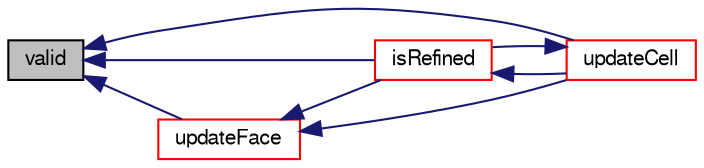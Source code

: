 digraph "valid"
{
  bgcolor="transparent";
  edge [fontname="FreeSans",fontsize="10",labelfontname="FreeSans",labelfontsize="10"];
  node [fontname="FreeSans",fontsize="10",shape=record];
  rankdir="LR";
  Node171 [label="valid",height=0.2,width=0.4,color="black", fillcolor="grey75", style="filled", fontcolor="black"];
  Node171 -> Node172 [dir="back",color="midnightblue",fontsize="10",style="solid",fontname="FreeSans"];
  Node172 [label="isRefined",height=0.2,width=0.4,color="red",URL="$a21682.html#a2611eb831da5cadaed273f981cfd226c"];
  Node172 -> Node178 [dir="back",color="midnightblue",fontsize="10",style="solid",fontname="FreeSans"];
  Node178 [label="updateCell",height=0.2,width=0.4,color="red",URL="$a21682.html#a2a0853faba483444954ad0530cc2a717",tooltip="Influence of neighbouring face. "];
  Node178 -> Node172 [dir="back",color="midnightblue",fontsize="10",style="solid",fontname="FreeSans"];
  Node171 -> Node178 [dir="back",color="midnightblue",fontsize="10",style="solid",fontname="FreeSans"];
  Node171 -> Node183 [dir="back",color="midnightblue",fontsize="10",style="solid",fontname="FreeSans"];
  Node183 [label="updateFace",height=0.2,width=0.4,color="red",URL="$a21682.html#a98757cb1277a9166cd8d419a245fb1b6",tooltip="Influence of neighbouring cell. "];
  Node183 -> Node172 [dir="back",color="midnightblue",fontsize="10",style="solid",fontname="FreeSans"];
  Node183 -> Node178 [dir="back",color="midnightblue",fontsize="10",style="solid",fontname="FreeSans"];
}
